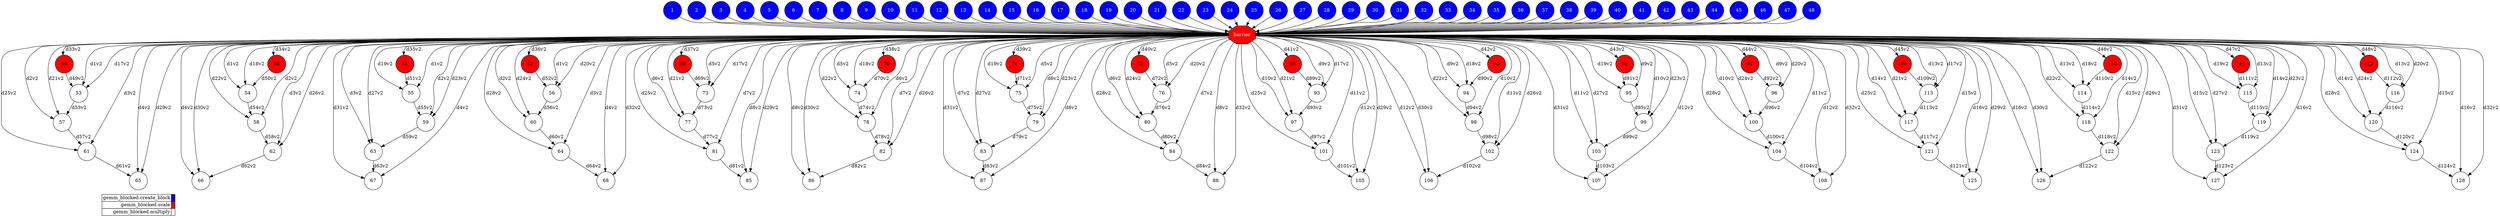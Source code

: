 digraph {
  rankdir=TB;
  labeljust="l";
  subgraph dependence_graph {
    ranksep=0.20;
    node[height=0.75];

1[shape=circle, style=filled fillcolor="#0000ff" fontcolor="#ffffff"];
2[shape=circle, style=filled fillcolor="#0000ff" fontcolor="#ffffff"];
3[shape=circle, style=filled fillcolor="#0000ff" fontcolor="#ffffff"];
4[shape=circle, style=filled fillcolor="#0000ff" fontcolor="#ffffff"];
5[shape=circle, style=filled fillcolor="#0000ff" fontcolor="#ffffff"];
6[shape=circle, style=filled fillcolor="#0000ff" fontcolor="#ffffff"];
7[shape=circle, style=filled fillcolor="#0000ff" fontcolor="#ffffff"];
8[shape=circle, style=filled fillcolor="#0000ff" fontcolor="#ffffff"];
9[shape=circle, style=filled fillcolor="#0000ff" fontcolor="#ffffff"];
10[shape=circle, style=filled fillcolor="#0000ff" fontcolor="#ffffff"];
11[shape=circle, style=filled fillcolor="#0000ff" fontcolor="#ffffff"];
12[shape=circle, style=filled fillcolor="#0000ff" fontcolor="#ffffff"];
13[shape=circle, style=filled fillcolor="#0000ff" fontcolor="#ffffff"];
14[shape=circle, style=filled fillcolor="#0000ff" fontcolor="#ffffff"];
15[shape=circle, style=filled fillcolor="#0000ff" fontcolor="#ffffff"];
16[shape=circle, style=filled fillcolor="#0000ff" fontcolor="#ffffff"];
17[shape=circle, style=filled fillcolor="#0000ff" fontcolor="#ffffff"];
18[shape=circle, style=filled fillcolor="#0000ff" fontcolor="#ffffff"];
19[shape=circle, style=filled fillcolor="#0000ff" fontcolor="#ffffff"];
20[shape=circle, style=filled fillcolor="#0000ff" fontcolor="#ffffff"];
21[shape=circle, style=filled fillcolor="#0000ff" fontcolor="#ffffff"];
22[shape=circle, style=filled fillcolor="#0000ff" fontcolor="#ffffff"];
23[shape=circle, style=filled fillcolor="#0000ff" fontcolor="#ffffff"];
24[shape=circle, style=filled fillcolor="#0000ff" fontcolor="#ffffff"];
25[shape=circle, style=filled fillcolor="#0000ff" fontcolor="#ffffff"];
26[shape=circle, style=filled fillcolor="#0000ff" fontcolor="#ffffff"];
27[shape=circle, style=filled fillcolor="#0000ff" fontcolor="#ffffff"];
28[shape=circle, style=filled fillcolor="#0000ff" fontcolor="#ffffff"];
29[shape=circle, style=filled fillcolor="#0000ff" fontcolor="#ffffff"];
30[shape=circle, style=filled fillcolor="#0000ff" fontcolor="#ffffff"];
31[shape=circle, style=filled fillcolor="#0000ff" fontcolor="#ffffff"];
32[shape=circle, style=filled fillcolor="#0000ff" fontcolor="#ffffff"];
33[shape=circle, style=filled fillcolor="#0000ff" fontcolor="#ffffff"];
34[shape=circle, style=filled fillcolor="#0000ff" fontcolor="#ffffff"];
35[shape=circle, style=filled fillcolor="#0000ff" fontcolor="#ffffff"];
36[shape=circle, style=filled fillcolor="#0000ff" fontcolor="#ffffff"];
37[shape=circle, style=filled fillcolor="#0000ff" fontcolor="#ffffff"];
38[shape=circle, style=filled fillcolor="#0000ff" fontcolor="#ffffff"];
39[shape=circle, style=filled fillcolor="#0000ff" fontcolor="#ffffff"];
40[shape=circle, style=filled fillcolor="#0000ff" fontcolor="#ffffff"];
41[shape=circle, style=filled fillcolor="#0000ff" fontcolor="#ffffff"];
42[shape=circle, style=filled fillcolor="#0000ff" fontcolor="#ffffff"];
43[shape=circle, style=filled fillcolor="#0000ff" fontcolor="#ffffff"];
44[shape=circle, style=filled fillcolor="#0000ff" fontcolor="#ffffff"];
45[shape=circle, style=filled fillcolor="#0000ff" fontcolor="#ffffff"];
46[shape=circle, style=filled fillcolor="#0000ff" fontcolor="#ffffff"];
47[shape=circle, style=filled fillcolor="#0000ff" fontcolor="#ffffff"];
48[shape=circle, style=filled fillcolor="#0000ff" fontcolor="#ffffff"];
Synchro1[label="barrier", shape=octagon, style=filled fillcolor="#ff0000" fontcolor="#FFFFFF"];
4 -> Synchro1;
9 -> Synchro1;
25 -> Synchro1;
32 -> Synchro1;
16 -> Synchro1;
20 -> Synchro1;
31 -> Synchro1;
45 -> Synchro1;
22 -> Synchro1;
46 -> Synchro1;
17 -> Synchro1;
47 -> Synchro1;
26 -> Synchro1;
19 -> Synchro1;
39 -> Synchro1;
35 -> Synchro1;
15 -> Synchro1;
6 -> Synchro1;
18 -> Synchro1;
33 -> Synchro1;
28 -> Synchro1;
7 -> Synchro1;
10 -> Synchro1;
14 -> Synchro1;
21 -> Synchro1;
23 -> Synchro1;
48 -> Synchro1;
5 -> Synchro1;
13 -> Synchro1;
29 -> Synchro1;
2 -> Synchro1;
36 -> Synchro1;
38 -> Synchro1;
1 -> Synchro1;
34 -> Synchro1;
41 -> Synchro1;
40 -> Synchro1;
44 -> Synchro1;
30 -> Synchro1;
37 -> Synchro1;
27 -> Synchro1;
11 -> Synchro1;
3 -> Synchro1;
8 -> Synchro1;
24 -> Synchro1;
12 -> Synchro1;
42 -> Synchro1;
43 -> Synchro1;
49[shape=circle, style=filled fillcolor="#ff0000" fontcolor="#000000"];
Synchro1 -> 49[ label="d33v2" ];
50[shape=circle, style=filled fillcolor="#ff0000" fontcolor="#000000"];
Synchro1 -> 50[ label="d34v2" ];
51[shape=circle, style=filled fillcolor="#ff0000" fontcolor="#000000"];
Synchro1 -> 51[ label="d35v2" ];
52[shape=circle, style=filled fillcolor="#ff0000" fontcolor="#000000"];
Synchro1 -> 52[ label="d36v2" ];
53[shape=circle, style=filled fillcolor="#ffffff" fontcolor="#000000"];
49 -> 53[ label="d49v2" ];
Synchro1 -> 53[ label="d1v2" ];
Synchro1 -> 53[ label="d17v2" ];
54[shape=circle, style=filled fillcolor="#ffffff" fontcolor="#000000"];
50 -> 54[ label="d50v2" ];
Synchro1 -> 54[ label="d1v2" ];
Synchro1 -> 54[ label="d18v2" ];
55[shape=circle, style=filled fillcolor="#ffffff" fontcolor="#000000"];
51 -> 55[ label="d51v2" ];
Synchro1 -> 55[ label="d1v2" ];
Synchro1 -> 55[ label="d19v2" ];
56[shape=circle, style=filled fillcolor="#ffffff" fontcolor="#000000"];
52 -> 56[ label="d52v2" ];
Synchro1 -> 56[ label="d1v2" ];
Synchro1 -> 56[ label="d20v2" ];
57[shape=circle, style=filled fillcolor="#ffffff" fontcolor="#000000"];
53 -> 57[ label="d53v2" ];
Synchro1 -> 57[ label="d2v2" ];
Synchro1 -> 57[ label="d21v2" ];
58[shape=circle, style=filled fillcolor="#ffffff" fontcolor="#000000"];
54 -> 58[ label="d54v2" ];
Synchro1 -> 58[ label="d2v2" ];
Synchro1 -> 58[ label="d22v2" ];
59[shape=circle, style=filled fillcolor="#ffffff" fontcolor="#000000"];
55 -> 59[ label="d55v2" ];
Synchro1 -> 59[ label="d2v2" ];
Synchro1 -> 59[ label="d23v2" ];
60[shape=circle, style=filled fillcolor="#ffffff" fontcolor="#000000"];
56 -> 60[ label="d56v2" ];
Synchro1 -> 60[ label="d2v2" ];
Synchro1 -> 60[ label="d24v2" ];
61[shape=circle, style=filled fillcolor="#ffffff" fontcolor="#000000"];
57 -> 61[ label="d57v2" ];
Synchro1 -> 61[ label="d3v2" ];
Synchro1 -> 61[ label="d25v2" ];
62[shape=circle, style=filled fillcolor="#ffffff" fontcolor="#000000"];
58 -> 62[ label="d58v2" ];
Synchro1 -> 62[ label="d3v2" ];
Synchro1 -> 62[ label="d26v2" ];
63[shape=circle, style=filled fillcolor="#ffffff" fontcolor="#000000"];
59 -> 63[ label="d59v2" ];
Synchro1 -> 63[ label="d3v2" ];
Synchro1 -> 63[ label="d27v2" ];
64[shape=circle, style=filled fillcolor="#ffffff" fontcolor="#000000"];
60 -> 64[ label="d60v2" ];
Synchro1 -> 64[ label="d3v2" ];
Synchro1 -> 64[ label="d28v2" ];
65[shape=circle, style=filled fillcolor="#ffffff" fontcolor="#000000"];
61 -> 65[ label="d61v2" ];
Synchro1 -> 65[ label="d4v2" ];
Synchro1 -> 65[ label="d29v2" ];
66[shape=circle, style=filled fillcolor="#ffffff" fontcolor="#000000"];
62 -> 66[ label="d62v2" ];
Synchro1 -> 66[ label="d4v2" ];
Synchro1 -> 66[ label="d30v2" ];
67[shape=circle, style=filled fillcolor="#ffffff" fontcolor="#000000"];
63 -> 67[ label="d63v2" ];
Synchro1 -> 67[ label="d4v2" ];
Synchro1 -> 67[ label="d31v2" ];
68[shape=circle, style=filled fillcolor="#ffffff" fontcolor="#000000"];
64 -> 68[ label="d64v2" ];
Synchro1 -> 68[ label="d4v2" ];
Synchro1 -> 68[ label="d32v2" ];
69[shape=circle, style=filled fillcolor="#ff0000" fontcolor="#000000"];
Synchro1 -> 69[ label="d37v2" ];
70[shape=circle, style=filled fillcolor="#ff0000" fontcolor="#000000"];
Synchro1 -> 70[ label="d38v2" ];
71[shape=circle, style=filled fillcolor="#ff0000" fontcolor="#000000"];
Synchro1 -> 71[ label="d39v2" ];
72[shape=circle, style=filled fillcolor="#ff0000" fontcolor="#000000"];
Synchro1 -> 72[ label="d40v2" ];
73[shape=circle, style=filled fillcolor="#ffffff" fontcolor="#000000"];
69 -> 73[ label="d69v2" ];
Synchro1 -> 73[ label="d5v2" ];
Synchro1 -> 73[ label="d17v2" ];
74[shape=circle, style=filled fillcolor="#ffffff" fontcolor="#000000"];
70 -> 74[ label="d70v2" ];
Synchro1 -> 74[ label="d5v2" ];
Synchro1 -> 74[ label="d18v2" ];
75[shape=circle, style=filled fillcolor="#ffffff" fontcolor="#000000"];
71 -> 75[ label="d71v2" ];
Synchro1 -> 75[ label="d5v2" ];
Synchro1 -> 75[ label="d19v2" ];
76[shape=circle, style=filled fillcolor="#ffffff" fontcolor="#000000"];
72 -> 76[ label="d72v2" ];
Synchro1 -> 76[ label="d5v2" ];
Synchro1 -> 76[ label="d20v2" ];
77[shape=circle, style=filled fillcolor="#ffffff" fontcolor="#000000"];
73 -> 77[ label="d73v2" ];
Synchro1 -> 77[ label="d6v2" ];
Synchro1 -> 77[ label="d21v2" ];
78[shape=circle, style=filled fillcolor="#ffffff" fontcolor="#000000"];
74 -> 78[ label="d74v2" ];
Synchro1 -> 78[ label="d6v2" ];
Synchro1 -> 78[ label="d22v2" ];
79[shape=circle, style=filled fillcolor="#ffffff" fontcolor="#000000"];
75 -> 79[ label="d75v2" ];
Synchro1 -> 79[ label="d6v2" ];
Synchro1 -> 79[ label="d23v2" ];
80[shape=circle, style=filled fillcolor="#ffffff" fontcolor="#000000"];
76 -> 80[ label="d76v2" ];
Synchro1 -> 80[ label="d6v2" ];
Synchro1 -> 80[ label="d24v2" ];
81[shape=circle, style=filled fillcolor="#ffffff" fontcolor="#000000"];
77 -> 81[ label="d77v2" ];
Synchro1 -> 81[ label="d7v2" ];
Synchro1 -> 81[ label="d25v2" ];
82[shape=circle, style=filled fillcolor="#ffffff" fontcolor="#000000"];
78 -> 82[ label="d78v2" ];
Synchro1 -> 82[ label="d7v2" ];
Synchro1 -> 82[ label="d26v2" ];
83[shape=circle, style=filled fillcolor="#ffffff" fontcolor="#000000"];
79 -> 83[ label="d79v2" ];
Synchro1 -> 83[ label="d7v2" ];
Synchro1 -> 83[ label="d27v2" ];
84[shape=circle, style=filled fillcolor="#ffffff" fontcolor="#000000"];
80 -> 84[ label="d80v2" ];
Synchro1 -> 84[ label="d7v2" ];
Synchro1 -> 84[ label="d28v2" ];
85[shape=circle, style=filled fillcolor="#ffffff" fontcolor="#000000"];
81 -> 85[ label="d81v2" ];
Synchro1 -> 85[ label="d8v2" ];
Synchro1 -> 85[ label="d29v2" ];
86[shape=circle, style=filled fillcolor="#ffffff" fontcolor="#000000"];
82 -> 86[ label="d82v2" ];
Synchro1 -> 86[ label="d8v2" ];
Synchro1 -> 86[ label="d30v2" ];
87[shape=circle, style=filled fillcolor="#ffffff" fontcolor="#000000"];
83 -> 87[ label="d83v2" ];
Synchro1 -> 87[ label="d8v2" ];
Synchro1 -> 87[ label="d31v2" ];
88[shape=circle, style=filled fillcolor="#ffffff" fontcolor="#000000"];
84 -> 88[ label="d84v2" ];
Synchro1 -> 88[ label="d8v2" ];
Synchro1 -> 88[ label="d32v2" ];
89[shape=circle, style=filled fillcolor="#ff0000" fontcolor="#000000"];
Synchro1 -> 89[ label="d41v2" ];
90[shape=circle, style=filled fillcolor="#ff0000" fontcolor="#000000"];
Synchro1 -> 90[ label="d42v2" ];
91[shape=circle, style=filled fillcolor="#ff0000" fontcolor="#000000"];
Synchro1 -> 91[ label="d43v2" ];
92[shape=circle, style=filled fillcolor="#ff0000" fontcolor="#000000"];
Synchro1 -> 92[ label="d44v2" ];
93[shape=circle, style=filled fillcolor="#ffffff" fontcolor="#000000"];
89 -> 93[ label="d89v2" ];
Synchro1 -> 93[ label="d9v2" ];
Synchro1 -> 93[ label="d17v2" ];
94[shape=circle, style=filled fillcolor="#ffffff" fontcolor="#000000"];
90 -> 94[ label="d90v2" ];
Synchro1 -> 94[ label="d9v2" ];
Synchro1 -> 94[ label="d18v2" ];
95[shape=circle, style=filled fillcolor="#ffffff" fontcolor="#000000"];
91 -> 95[ label="d91v2" ];
Synchro1 -> 95[ label="d9v2" ];
Synchro1 -> 95[ label="d19v2" ];
96[shape=circle, style=filled fillcolor="#ffffff" fontcolor="#000000"];
92 -> 96[ label="d92v2" ];
Synchro1 -> 96[ label="d9v2" ];
Synchro1 -> 96[ label="d20v2" ];
97[shape=circle, style=filled fillcolor="#ffffff" fontcolor="#000000"];
93 -> 97[ label="d93v2" ];
Synchro1 -> 97[ label="d10v2" ];
Synchro1 -> 97[ label="d21v2" ];
98[shape=circle, style=filled fillcolor="#ffffff" fontcolor="#000000"];
94 -> 98[ label="d94v2" ];
Synchro1 -> 98[ label="d10v2" ];
Synchro1 -> 98[ label="d22v2" ];
99[shape=circle, style=filled fillcolor="#ffffff" fontcolor="#000000"];
95 -> 99[ label="d95v2" ];
Synchro1 -> 99[ label="d10v2" ];
Synchro1 -> 99[ label="d23v2" ];
100[shape=circle, style=filled fillcolor="#ffffff" fontcolor="#000000"];
96 -> 100[ label="d96v2" ];
Synchro1 -> 100[ label="d10v2" ];
Synchro1 -> 100[ label="d24v2" ];
101[shape=circle, style=filled fillcolor="#ffffff" fontcolor="#000000"];
97 -> 101[ label="d97v2" ];
Synchro1 -> 101[ label="d11v2" ];
Synchro1 -> 101[ label="d25v2" ];
102[shape=circle, style=filled fillcolor="#ffffff" fontcolor="#000000"];
98 -> 102[ label="d98v2" ];
Synchro1 -> 102[ label="d11v2" ];
Synchro1 -> 102[ label="d26v2" ];
103[shape=circle, style=filled fillcolor="#ffffff" fontcolor="#000000"];
99 -> 103[ label="d99v2" ];
Synchro1 -> 103[ label="d11v2" ];
Synchro1 -> 103[ label="d27v2" ];
104[shape=circle, style=filled fillcolor="#ffffff" fontcolor="#000000"];
100 -> 104[ label="d100v2" ];
Synchro1 -> 104[ label="d11v2" ];
Synchro1 -> 104[ label="d28v2" ];
105[shape=circle, style=filled fillcolor="#ffffff" fontcolor="#000000"];
101 -> 105[ label="d101v2" ];
Synchro1 -> 105[ label="d12v2" ];
Synchro1 -> 105[ label="d29v2" ];
106[shape=circle, style=filled fillcolor="#ffffff" fontcolor="#000000"];
102 -> 106[ label="d102v2" ];
Synchro1 -> 106[ label="d12v2" ];
Synchro1 -> 106[ label="d30v2" ];
107[shape=circle, style=filled fillcolor="#ffffff" fontcolor="#000000"];
103 -> 107[ label="d103v2" ];
Synchro1 -> 107[ label="d12v2" ];
Synchro1 -> 107[ label="d31v2" ];
108[shape=circle, style=filled fillcolor="#ffffff" fontcolor="#000000"];
104 -> 108[ label="d104v2" ];
Synchro1 -> 108[ label="d12v2" ];
Synchro1 -> 108[ label="d32v2" ];
109[shape=circle, style=filled fillcolor="#ff0000" fontcolor="#000000"];
Synchro1 -> 109[ label="d45v2" ];
110[shape=circle, style=filled fillcolor="#ff0000" fontcolor="#000000"];
Synchro1 -> 110[ label="d46v2" ];
111[shape=circle, style=filled fillcolor="#ff0000" fontcolor="#000000"];
Synchro1 -> 111[ label="d47v2" ];
112[shape=circle, style=filled fillcolor="#ff0000" fontcolor="#000000"];
Synchro1 -> 112[ label="d48v2" ];
113[shape=circle, style=filled fillcolor="#ffffff" fontcolor="#000000"];
109 -> 113[ label="d109v2" ];
Synchro1 -> 113[ label="d13v2" ];
Synchro1 -> 113[ label="d17v2" ];
114[shape=circle, style=filled fillcolor="#ffffff" fontcolor="#000000"];
110 -> 114[ label="d110v2" ];
Synchro1 -> 114[ label="d13v2" ];
Synchro1 -> 114[ label="d18v2" ];
115[shape=circle, style=filled fillcolor="#ffffff" fontcolor="#000000"];
111 -> 115[ label="d111v2" ];
Synchro1 -> 115[ label="d13v2" ];
Synchro1 -> 115[ label="d19v2" ];
116[shape=circle, style=filled fillcolor="#ffffff" fontcolor="#000000"];
112 -> 116[ label="d112v2" ];
Synchro1 -> 116[ label="d13v2" ];
Synchro1 -> 116[ label="d20v2" ];
117[shape=circle, style=filled fillcolor="#ffffff" fontcolor="#000000"];
113 -> 117[ label="d113v2" ];
Synchro1 -> 117[ label="d14v2" ];
Synchro1 -> 117[ label="d21v2" ];
118[shape=circle, style=filled fillcolor="#ffffff" fontcolor="#000000"];
114 -> 118[ label="d114v2" ];
Synchro1 -> 118[ label="d14v2" ];
Synchro1 -> 118[ label="d22v2" ];
119[shape=circle, style=filled fillcolor="#ffffff" fontcolor="#000000"];
115 -> 119[ label="d115v2" ];
Synchro1 -> 119[ label="d14v2" ];
Synchro1 -> 119[ label="d23v2" ];
120[shape=circle, style=filled fillcolor="#ffffff" fontcolor="#000000"];
116 -> 120[ label="d116v2" ];
Synchro1 -> 120[ label="d14v2" ];
Synchro1 -> 120[ label="d24v2" ];
121[shape=circle, style=filled fillcolor="#ffffff" fontcolor="#000000"];
117 -> 121[ label="d117v2" ];
Synchro1 -> 121[ label="d15v2" ];
Synchro1 -> 121[ label="d25v2" ];
122[shape=circle, style=filled fillcolor="#ffffff" fontcolor="#000000"];
118 -> 122[ label="d118v2" ];
Synchro1 -> 122[ label="d15v2" ];
Synchro1 -> 122[ label="d26v2" ];
123[shape=circle, style=filled fillcolor="#ffffff" fontcolor="#000000"];
119 -> 123[ label="d119v2" ];
Synchro1 -> 123[ label="d15v2" ];
Synchro1 -> 123[ label="d27v2" ];
124[shape=circle, style=filled fillcolor="#ffffff" fontcolor="#000000"];
120 -> 124[ label="d120v2" ];
Synchro1 -> 124[ label="d15v2" ];
Synchro1 -> 124[ label="d28v2" ];
125[shape=circle, style=filled fillcolor="#ffffff" fontcolor="#000000"];
121 -> 125[ label="d121v2" ];
Synchro1 -> 125[ label="d16v2" ];
Synchro1 -> 125[ label="d29v2" ];
126[shape=circle, style=filled fillcolor="#ffffff" fontcolor="#000000"];
122 -> 126[ label="d122v2" ];
Synchro1 -> 126[ label="d16v2" ];
Synchro1 -> 126[ label="d30v2" ];
127[shape=circle, style=filled fillcolor="#ffffff" fontcolor="#000000"];
123 -> 127[ label="d123v2" ];
Synchro1 -> 127[ label="d16v2" ];
Synchro1 -> 127[ label="d31v2" ];
128[shape=circle, style=filled fillcolor="#ffffff" fontcolor="#000000"];
124 -> 128[ label="d124v2" ];
Synchro1 -> 128[ label="d16v2" ];
Synchro1 -> 128[ label="d32v2" ];  }
  subgraph legend {
    rank=sink;
    node [shape=plaintext, height=0.75];
    ranksep=0.20;
    label = "Legend";
    key [label=<
      <table border="0" cellpadding="2" cellspacing="0" cellborder="1">
<tr>
<td align="right">gemm_blocked.create_block</td>
<td bgcolor="#0000ff">&nbsp;</td>
</tr>
<tr>
<td align="right">gemm_blocked.scale</td>
<td bgcolor="#ff0000">&nbsp;</td>
</tr>
<tr>
<td align="right">gemm_blocked.multiply</td>
<td bgcolor="#ffffff">&nbsp;</td>
</tr>
      </table>
    >]
  }
}

